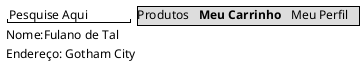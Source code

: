 @startsalt perfilfeature
{
!unquoted procedure $mandatory($multi, $leftbracket, $midlelement, $rightbracket)
    !if ($multi==1)
         $leftbracket %newline() $midlelement $rightbracket
    !else
        $leftbracket $midlelement $rightbracket
    !endif    

    !endprocedure

    !unquoted procedure $optional($multi, $leftbracket, $midlelement, $rightbracket, $aparecer)
        !if ($aparecer==1)
            $mandatory($multi, $leftbracket, $midlelement, $rightbracket) 
        !endif
    !endprocedure

    !unquoted procedure $alternative($multi,$leftbracket, $midlelement, $rightbracket, $plataforma, $leftalternative,$midlealternative,$rightalternative, $multialternative)
        !if ($plataforma==0) 
             $mandatory($multi, $leftbracket, $midlelement, $rightbracket)
        !elseif ($plataforma==1)
            $mandatory($multialternative, $leftalternative, $midlealternative, $rightalternative)   
        !endif 
    !endprocedure

    !$aparecer = 1
    !$desktop = 0

    $optional(0,"","%chr(34) Pesquise Aqui %chr(34) |","",$aparecer)

    $alternative(1,{*,Produtos | <b>Meu Carrinho | Meu Perfil,},$desktop,{*,<&menu> | <&cart>,},0)

    $mandatory(0,"","Nome:Fulano de Tal %newline() Endereço: Gotham City","")
}
@endsalt